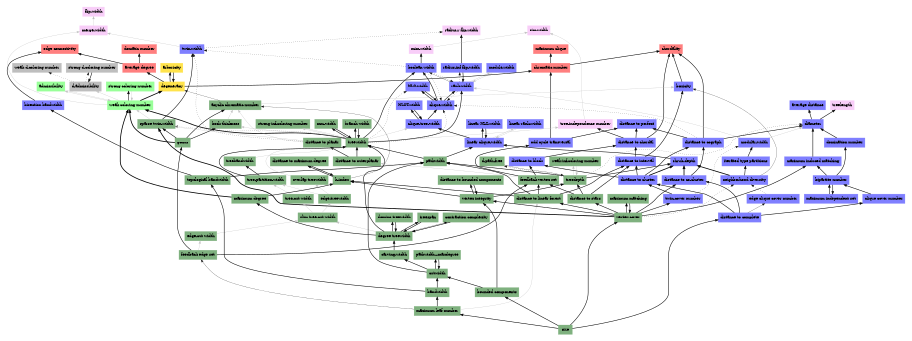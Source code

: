 digraph parameter_inclusions_VowkuW {
	node [color=lightblue2 style=filled]
	margin=0.04 size="6,6"
	rankdir = BT
	"n_mHtXUU" [label="maximum independent set" URL="/parameters/html/mHtXUU" color="#7f7fff" shape=box]
	"n_hbfWwE" [label="distance to co-cluster" URL="/parameters/html/hbfWwE" color="#7f7fff" shape=box]
	"n_GzMYlT" [label="maximum induced matching" URL="/parameters/html/GzMYlT" color="#7f7fff" shape=box]
	"n_z0y4TW" [label="average degree" URL="/parameters/html/z0y4TW" color="#ff7f7f" shape=box]
	"n_a7MpiT" [label="boxicity" URL="/parameters/html/a7MpiT" color="#7f7fff" shape=box]
	"n_nCWUh3" [label="degree treewidth" URL="/parameters/html/nCWUh3" color="#7fb17f" shape=box]
	"n_BN92vX" [label="maximum leaf number" URL="/parameters/html/BN92vX" color="#7fb17f" shape=box]
	"n_TLx1pz" [label="cutwidth" URL="/parameters/html/TLx1pz" color="#7fb17f" shape=box]
	"n_UWmTKl" [label="merge-width" URL="/parameters/html/UWmTKl" color="#f8cdf8" shape=box]
	"n_EV3FqL" [label="module-width" URL="/parameters/html/EV3FqL" color="#7f7fff" shape=box]
	"n_zH8PpT" [label="average distance" URL="/parameters/html/zH8PpT" color="#7f7fff" shape=box]
	"n_Xrpbv7" [label="NLC-width" URL="/parameters/html/Xrpbv7" color="#7f7fff" shape=box]
	"n_s4EiWI" [label="d-path-free" URL="/parameters/html/s4EiWI" color="#7fb17f" shape=box]
	"n_mOri44" [label="NLCT-width" URL="/parameters/html/mOri44" color="#7f7fff" shape=box]
	"n_lIcmuR" [label="branch width" URL="/parameters/html/lIcmuR" color="#7fb17f" shape=box]
	"n_RPTCxd" [label="distance to bounded components" URL="/parameters/html/RPTCxd" color="#7fb17f" shape=box]
	"n_kRR8zx" [label="distance to maximum degree" URL="/parameters/html/kRR8zx" color="#7fb17f" shape=box]
	"n_cHugsk" [label="linear rank-width" URL="/parameters/html/cHugsk" color="#7f7fff" shape=box]
	"n_VHClqR" [label="pathwidth" URL="/parameters/html/VHClqR" color="#7fb17f" shape=box]
	"n_6BWcgd" [label="pathwidth+maxdegree" URL="/parameters/html/6BWcgd" color="#7fb17f" shape=box]
	"n_2FM8hj" [label="sparse twin-width" URL="/parameters/html/2FM8hj" color="#7fb17f" shape=box]
	"n_OdZQna" [label="distance to chordal" URL="/parameters/html/OdZQna" color="#7f7fff" shape=box]
	"n_PxVh3F" [label="strong coloring number" URL="/parameters/html/PxVh3F" color="#99ff99" shape=box]
	"n_aEGv5N" [label="sim-width" URL="/parameters/html/aEGv5N" color="#f8cdf8" shape=box]
	"n_t7c4mp" [label="bounded components" URL="/parameters/html/t7c4mp" color="#7fb17f" shape=box]
	"n_JQTHZS" [label="strong inf-coloring number" URL="/parameters/html/JQTHZS" color="#7fb17f" shape=box]
	"n_fNR6QK" [label="tree-independence number" URL="/parameters/html/fNR6QK" color="#f8cdf8" shape=box]
	"n_v4sLfO" [label="admissibility" URL="/parameters/html/v4sLfO" color="#99ff99" shape=box]
	"n_wg5HuV" [label="clique-width" URL="/parameters/html/wg5HuV" color="#7f7fff" shape=box]
	"n_8CgU0P" [label="tree-cut width" URL="/parameters/html/8CgU0P" color="#7fb17f" shape=box]
	"n_q7zHeT" [label="maximum clique" URL="/parameters/html/q7zHeT" color="#ff7f7f" shape=box]
	"n_w3LxG1" [label="treebandwidth" URL="/parameters/html/w3LxG1" color="#7fb17f" shape=box]
	"n_JA2nKw" [label="treelength" URL="/parameters/html/JA2nKw" color="#f8cdf8" shape=box]
	"n_d7vRYU" [label="mm-width" URL="/parameters/html/d7vRYU" color="#7fb17f" shape=box]
	"n_4lp9Yj" [label="vertex cover" URL="/parameters/html/4lp9Yj" color="#7fb17f" shape=box]
	"n_aEs5ap" [label="domino treewidth" URL="/parameters/html/aEs5ap" color="#7fb17f" shape=box]
	"n_KRV6tI" [label="domatic number" URL="/parameters/html/KRV6tI" color="#ff7f7f" shape=box]
	"n_gbaHdw" [label="genus" URL="/parameters/html/gbaHdw" color="#7fb17f" shape=box]
	"n_nYXiuT" [label="radius-inf flip-width" URL="/parameters/html/nYXiuT" color="#7f7fff" shape=box]
	"n_zgMenA" [label="arboricity" URL="/parameters/html/zgMenA" color="#ffe34c" shape=box]
	"n_pKi2tL" [label="edge-treewidth" URL="/parameters/html/pKi2tL" color="#7fb17f" shape=box]
	"n_dS6OgO" [label="carving-width" URL="/parameters/html/dS6OgO" color="#7fb17f" shape=box]
	"n_ZNqIlN" [label="edge-cut width" URL="/parameters/html/ZNqIlN" color="#7fb17f" shape=box]
	"n_G1Cwmc" [label="iterated type partitions" URL="/parameters/html/G1Cwmc" color="#7f7fff" shape=box]
	"n_oFvl4c" [label="slim tree-cut width" URL="/parameters/html/oFvl4c" color="#7fb17f" shape=box]
	"n_uDXX2i" [label="distance to cograph" URL="/parameters/html/uDXX2i" color="#7f7fff" shape=box]
	"n_DfwI9E" [label="weak inf-coloring number" URL="/parameters/html/DfwI9E" color="#7fb17f" shape=box]
	"n_WmIFB1" [label="mim-width" URL="/parameters/html/WmIFB1" color="#f8cdf8" shape=box]
	"n_kJZKgd" [label="distance to perfect" URL="/parameters/html/kJZKgd" color="#7f7fff" shape=box]
	"n_4bj71L" [label="modular-width" URL="/parameters/html/4bj71L" color="#7f7fff" shape=box]
	"n_F1NpDy" [label="size" URL="/parameters/html/F1NpDy" color="#7fb17f" shape=box]
	"n_fTqo40" [label="chordality" URL="/parameters/html/fTqo40" color="#ff7f7f" shape=box]
	"n_yihnem" [label="strong d-coloring number" URL="/parameters/html/yihnem" color="#bebebe" shape=box]
	"n_Pqiy2C" [label="d-admissibility" URL="/parameters/html/Pqiy2C" color="#bebebe" shape=box]
	"n_JbqZoT" [label="edge connectivity" URL="/parameters/html/JbqZoT" color="#ff7f7f" shape=box]
	"n_vMs3RS" [label="neighborhood diversity" URL="/parameters/html/vMs3RS" color="#7f7fff" shape=box]
	"n_fojquT" [label="rank-width" URL="/parameters/html/fojquT" color="#7f7fff" shape=box]
	"n_MUnHA0" [label="twin-cover number" URL="/parameters/html/MUnHA0" color="#7f7fff" shape=box]
	"n_GNOiyB" [label="feedback vertex set" URL="/parameters/html/GNOiyB" color="#7fb17f" shape=box]
	"n_IbKkUQ" [label="treespan" URL="/parameters/html/IbKkUQ" color="#7fb17f" shape=box]
	"n_wUdmUb" [label="bisection bandwidth" URL="/parameters/html/wUdmUb" color="#7f7fff" shape=box]
	"n_VomShB" [label="clique cover number" URL="/parameters/html/VomShB" color="#7f7fff" shape=box]
	"n_Ve5ruW" [label="odd cycle transversal" URL="/parameters/html/Ve5ruW" color="#7f7fff" shape=box]
	"n_5Q7fuR" [label="treewidth" URL="/parameters/html/5Q7fuR" color="#7fb17f" shape=box]
	"n_KD6n2n" [label="weak coloring number" URL="/parameters/html/KD6n2n" color="#99ff99" shape=box]
	"n_aP5a38" [label="bandwidth" URL="/parameters/html/aP5a38" color="#7fb17f" shape=box]
	"n_MLJMRH" [label="distance to planar" URL="/parameters/html/MLJMRH" color="#7fb17f" shape=box]
	"n_7P9WUz" [label="clique-tree-width" URL="/parameters/html/7P9WUz" color="#7f7fff" shape=box]
	"n_HTk9PZ" [label="feedback edge set" URL="/parameters/html/HTk9PZ" color="#7fb17f" shape=box]
	"n_QGZuUW" [label="acyclic chromatic number" URL="/parameters/html/QGZuUW" color="#7fb17f" shape=box]
	"n_OrH7et" [label="twin-width" URL="/parameters/html/OrH7et" color="#7f7fff" shape=box]
	"n_2LDMQ6" [label="distance to complete" URL="/parameters/html/2LDMQ6" color="#7f7fff" shape=box]
	"n_LlWzhg" [label="contraction complexity" URL="/parameters/html/LlWzhg" color="#7fb17f" shape=box]
	"n_xNJnFb" [label="distance to block" URL="/parameters/html/xNJnFb" color="#7f7fff" shape=box]
	"n_lPHVWU" [label="distance to outerplanar" URL="/parameters/html/lPHVWU" color="#7fb17f" shape=box]
	"n_v09DMY" [label="linear NLC-width" URL="/parameters/html/v09DMY" color="#7f7fff" shape=box]
	"n_Z10jME" [label="distance to stars" URL="/parameters/html/Z10jME" color="#7fb17f" shape=box]
	"n_4DIiH0" [label="radius-r flip-width" URL="/parameters/html/4DIiH0" color="#f8cdf8" shape=box]
	"n_doijTS" [label="book thickness" URL="/parameters/html/doijTS" color="#7fb17f" shape=box]
	"n_Gq0onN" [label="domination number" URL="/parameters/html/Gq0onN" color="#7f7fff" shape=box]
	"n_GNTwUS" [label="h-index" URL="/parameters/html/GNTwUS" color="#7fb17f" shape=box]
	"n_SnA7Eq" [label="topological bandwidth" URL="/parameters/html/SnA7Eq" color="#7fb17f" shape=box]
	"n_P8yP3M" [label="overlap treewidth" URL="/parameters/html/P8yP3M" color="#7fb17f" shape=box]
	"n_QP01gs" [label="tree-partition-width" URL="/parameters/html/QP01gs" color="#7fb17f" shape=box]
	"n_3F3oc3" [label="weak d-coloring number" URL="/parameters/html/3F3oc3" color="#bebebe" shape=box]
	"n_VowkuW" [label="degeneracy" URL="/parameters/html/VowkuW" color="#ffe34c" shape=box]
	"n_UyQ5yM" [label="maximum degree" URL="/parameters/html/UyQ5yM" color="#7fb17f" shape=box]
	"n_veU7Jf" [label="maximum matching" URL="/parameters/html/veU7Jf" color="#7fb17f" shape=box]
	"n_KEP2qM" [label="treedepth" URL="/parameters/html/KEP2qM" color="#7fb17f" shape=box]
	"n_KVhJFB" [label="vertex integrity" URL="/parameters/html/KVhJFB" color="#7fb17f" shape=box]
	"n_NTgNzT" [label="shrub-depth" URL="/parameters/html/NTgNzT" color="#7f7fff" shape=box]
	"n_1dQQ87" [label="bipartite number" URL="/parameters/html/1dQQ87" color="#7f7fff" shape=box]
	"n_aXw3Co" [label="distance to cluster" URL="/parameters/html/aXw3Co" color="#7f7fff" shape=box]
	"n_jYG7BR" [label="flip-width" URL="/parameters/html/jYG7BR" color="#f8cdf8" shape=box]
	"n_A2jPWT" [label="boolean width" URL="/parameters/html/A2jPWT" color="#7f7fff" shape=box]
	"n_w7MmyW" [label="chromatic number" URL="/parameters/html/w7MmyW" color="#ff7f7f" shape=box]
	"n_yk7XP0" [label="distance to linear forest" URL="/parameters/html/yk7XP0" color="#7fb17f" shape=box]
	"n_p4bTjp" [label="diameter" URL="/parameters/html/p4bTjp" color="#7f7fff" shape=box]
	"n_AVc2K6" [label="distance to interval" URL="/parameters/html/AVc2K6" color="#7f7fff" shape=box]
	"n_nYQDv6" [label="edge clique cover number" URL="/parameters/html/nYQDv6" color="#7f7fff" shape=box]
	"n_fQj3wU" [label="linear clique-width" URL="/parameters/html/fQj3wU" color="#7f7fff" shape=box]
	"n_lPHVWU" -> "n_5Q7fuR" [label="" decorate=true lblstyle="above, sloped" weight="100" penwidth="2.0"]
	"n_MUnHA0" -> "n_aXw3Co" [label="" decorate=true lblstyle="above, sloped" weight="100" penwidth="2.0"]
	"n_JQTHZS" -> "n_5Q7fuR" [label="" decorate=true lblstyle="above, sloped" color="gray" weight="1"]
	"n_z0y4TW" -> "n_JbqZoT" [label="" decorate=true lblstyle="above, sloped" weight="100" penwidth="2.0"]
	"n_5Q7fuR" -> "n_KD6n2n" [label="" decorate=true lblstyle="above, sloped" weight="100" penwidth="3.0"]
	"n_Z10jME" -> "n_AVc2K6" [label="" decorate=true lblstyle="above, sloped" weight="100" penwidth="2.0"]
	"n_2LDMQ6" -> "n_aXw3Co" [label="" decorate=true lblstyle="above, sloped" weight="100" penwidth="2.0"]
	"n_BN92vX" -> "n_HTk9PZ" [label="" decorate=true lblstyle="above, sloped" weight="20" penwidth="0.7"]
	"n_PxVh3F" -> "n_KD6n2n" [label="" decorate=true lblstyle="above, sloped" color="gray" weight="1"]
	"n_yk7XP0" -> "n_AVc2K6" [label="" decorate=true lblstyle="above, sloped" weight="100" penwidth="2.0"]
	"n_wg5HuV" -> "n_fojquT" [label="" decorate=true lblstyle="above, sloped" weight="100" penwidth="2.0"]
	"n_F1NpDy" -> "n_t7c4mp" [label="" decorate=true lblstyle="above, sloped" weight="100" penwidth="2.0"]
	"n_yihnem" -> "n_Pqiy2C" [label="" decorate=true lblstyle="above, sloped" weight="100" penwidth="2.0"]
	"n_VHClqR" -> "n_fQj3wU" [label="" decorate=true lblstyle="above, sloped" weight="100" penwidth="2.0"]
	"n_QGZuUW" -> "n_VowkuW" [label="" decorate=true lblstyle="above, sloped" weight="20" penwidth="0.7"]
	"n_gbaHdw" -> "n_QGZuUW" [label="" decorate=true lblstyle="above, sloped" weight="100" penwidth="2.0"]
	"n_OdZQna" -> "n_fNR6QK" [label="" decorate=true lblstyle="above, sloped" weight="100" penwidth="2.0"]
	"n_HTk9PZ" -> "n_gbaHdw" [label="" decorate=true lblstyle="above, sloped" weight="100" penwidth="2.0"]
	"n_gbaHdw" -> "n_2FM8hj" [label="" decorate=true lblstyle="above, sloped" weight="100" penwidth="2.0"]
	"n_4lp9Yj" -> "n_yk7XP0" [label="" decorate=true lblstyle="above, sloped" weight="100" penwidth="2.0"]
	"n_5Q7fuR" -> "n_d7vRYU" [label="" decorate=true lblstyle="above, sloped" weight="100" penwidth="2.0"]
	"n_2LDMQ6" -> "n_VomShB" [label="" decorate=true lblstyle="above, sloped" weight="100" penwidth="2.0"]
	"n_GNTwUS" -> "n_QGZuUW" [label="" decorate=true lblstyle="above, sloped" weight="20" penwidth="0.7"]
	"n_fojquT" -> "n_A2jPWT" [label="" decorate=true lblstyle="above, sloped" weight="20" penwidth="0.7"]
	"n_4bj71L" -> "n_fojquT" [label="" decorate=true lblstyle="above, sloped" color="gray" weight="1"]
	"n_wg5HuV" -> "n_A2jPWT" [label="" decorate=true lblstyle="above, sloped" weight="100" penwidth="2.0"]
	"n_BN92vX" -> "n_yk7XP0" [label="" decorate=true lblstyle="above, sloped" color="gray" weight="1"]
	"n_cHugsk" -> "n_fQj3wU" [label="" decorate=true lblstyle="above, sloped" color="gray" weight="1"]
	"n_KD6n2n" -> "n_Pqiy2C" [label="" decorate=true lblstyle="above, sloped" color="gray" weight="1"]
	"n_4lp9Yj" -> "n_MUnHA0" [label="" decorate=true lblstyle="above, sloped" weight="100" penwidth="2.0"]
	"n_gbaHdw" -> "n_doijTS" [label="" decorate=true lblstyle="above, sloped" weight="100" penwidth="2.0"]
	"n_gbaHdw" -> "n_KD6n2n" [label="" decorate=true lblstyle="above, sloped" weight="100" penwidth="3.0"]
	"n_d7vRYU" -> "n_5Q7fuR" [label="" decorate=true lblstyle="above, sloped" weight="100" penwidth="2.0"]
	"n_nCWUh3" -> "n_oFvl4c" [label="" decorate=true lblstyle="above, sloped" color="gray" weight="1"]
	"n_nYQDv6" -> "n_vMs3RS" [label="" decorate=true lblstyle="above, sloped" style="dotted" weight="1" penwidth="1.0"]
	"n_4lp9Yj" -> "n_KVhJFB" [label="" decorate=true lblstyle="above, sloped" weight="100" penwidth="2.0"]
	"n_doijTS" -> "n_QGZuUW" [label="" decorate=true lblstyle="above, sloped" color="gray" weight="1"]
	"n_VHClqR" -> "n_5Q7fuR" [label="" decorate=true lblstyle="above, sloped" weight="100" penwidth="2.0"]
	"n_aXw3Co" -> "n_AVc2K6" [label="" decorate=true lblstyle="above, sloped" weight="100" penwidth="2.0"]
	"n_F1NpDy" -> "n_2LDMQ6" [label="" decorate=true lblstyle="above, sloped" weight="100" penwidth="2.0"]
	"n_nCWUh3" -> "n_aEs5ap" [label="" decorate=true lblstyle="above, sloped" weight="100" penwidth="2.0"]
	"n_TLx1pz" -> "n_6BWcgd" [label="" decorate=true lblstyle="above, sloped" weight="100" penwidth="2.0"]
	"n_vMs3RS" -> "n_NTgNzT" [label="" decorate=true lblstyle="above, sloped" weight="100" penwidth="3.0"]
	"n_uDXX2i" -> "n_kJZKgd" [label="" decorate=true lblstyle="above, sloped" weight="100" penwidth="2.0"]
	"n_Ve5ruW" -> "n_kJZKgd" [label="" decorate=true lblstyle="above, sloped" weight="100" penwidth="2.0"]
	"n_P8yP3M" -> "n_5Q7fuR" [label="" decorate=true lblstyle="above, sloped" color="gray" weight="1"]
	"n_Z10jME" -> "n_KEP2qM" [label="" decorate=true lblstyle="above, sloped" weight="100" penwidth="2.0"]
	"n_AVc2K6" -> "n_a7MpiT" [label="" decorate=true lblstyle="above, sloped" weight="100" penwidth="2.0"]
	"n_aXw3Co" -> "n_uDXX2i" [label="" decorate=true lblstyle="above, sloped" weight="100" penwidth="2.0"]
	"n_5Q7fuR" -> "n_7P9WUz" [label="" decorate=true lblstyle="above, sloped" color="gray" weight="1"]
	"n_fQj3wU" -> "n_7P9WUz" [label="" decorate=true lblstyle="above, sloped" weight="100" penwidth="2.0"]
	"n_Ve5ruW" -> "n_w7MmyW" [label="" decorate=true lblstyle="above, sloped" weight="100" penwidth="2.0"]
	"n_fojquT" -> "n_EV3FqL" [label="" decorate=true lblstyle="above, sloped" color="gray" weight="1"]
	"n_oFvl4c" -> "n_pKi2tL" [label="" decorate=true lblstyle="above, sloped" color="gray" weight="1"]
	"n_KD6n2n" -> "n_PxVh3F" [label="" decorate=true lblstyle="above, sloped" weight="100" penwidth="2.0"]
	"n_vMs3RS" -> "n_a7MpiT" [label="" decorate=true lblstyle="above, sloped" weight="20" penwidth="0.7"]
	"n_A2jPWT" -> "n_WmIFB1" [label="" decorate=true lblstyle="above, sloped" weight="100" penwidth="2.0"]
	"n_QP01gs" -> "n_w3LxG1" [label="" decorate=true lblstyle="above, sloped" weight="100" penwidth="2.0"]
	"n_HTk9PZ" -> "n_ZNqIlN" [label="" decorate=true lblstyle="above, sloped" color="gray" weight="1"]
	"n_z0y4TW" -> "n_KRV6tI" [label="" decorate=true lblstyle="above, sloped" weight="100" penwidth="2.0"]
	"n_OdZQna" -> "n_kJZKgd" [label="" decorate=true lblstyle="above, sloped" weight="100" penwidth="2.0"]
	"n_4lp9Yj" -> "n_GzMYlT" [label="" decorate=true lblstyle="above, sloped" weight="100" penwidth="2.0"]
	"n_LlWzhg" -> "n_nCWUh3" [label="" decorate=true lblstyle="above, sloped" weight="100" penwidth="2.0"]
	"n_aXw3Co" -> "n_NTgNzT" [label="" decorate=true lblstyle="above, sloped" weight="100" penwidth="3.0"]
	"n_fojquT" -> "n_wg5HuV" [label="" decorate=true lblstyle="above, sloped" style="dotted" weight="1" penwidth="1.0"]
	"n_yk7XP0" -> "n_GNOiyB" [label="" decorate=true lblstyle="above, sloped" weight="100" penwidth="2.0"]
	"n_AVc2K6" -> "n_OdZQna" [label="" decorate=true lblstyle="above, sloped" weight="100" penwidth="2.0"]
	"n_Z10jME" -> "n_GNOiyB" [label="" decorate=true lblstyle="above, sloped" weight="100" penwidth="2.0"]
	"n_uDXX2i" -> "n_wg5HuV" [label="" decorate=true lblstyle="above, sloped" style="dotted" weight="1" penwidth="1.0"]
	"n_1dQQ87" -> "n_mHtXUU" [label="" decorate=true lblstyle="above, sloped" weight="100" penwidth="2.0"]
	"n_fQj3wU" -> "n_v09DMY" [label="" decorate=true lblstyle="above, sloped" weight="100" penwidth="2.0"]
	"n_KEP2qM" -> "n_p4bTjp" [label="" decorate=true lblstyle="above, sloped" style="dotted" weight="1" penwidth="1.0"]
	"n_hbfWwE" -> "n_uDXX2i" [label="" decorate=true lblstyle="above, sloped" weight="100" penwidth="2.0"]
	"n_IbKkUQ" -> "n_nCWUh3" [label="" decorate=true lblstyle="above, sloped" weight="100" penwidth="2.0"]
	"n_yk7XP0" -> "n_GNTwUS" [label="" decorate=true lblstyle="above, sloped" weight="100" penwidth="2.0"]
	"n_p4bTjp" -> "n_zH8PpT" [label="" decorate=true lblstyle="above, sloped" weight="100" penwidth="2.0"]
	"n_nCWUh3" -> "n_UyQ5yM" [label="" decorate=true lblstyle="above, sloped" weight="100" penwidth="2.0"]
	"n_KD6n2n" -> "n_UWmTKl" [label="" decorate=true lblstyle="above, sloped" color="gray" weight="1"]
	"n_v09DMY" -> "n_fQj3wU" [label="" decorate=true lblstyle="above, sloped" weight="100" penwidth="2.0"]
	"n_a7MpiT" -> "n_fTqo40" [label="" decorate=true lblstyle="above, sloped" weight="100" penwidth="2.0"]
	"n_2FM8hj" -> "n_OrH7et" [label="" decorate=true lblstyle="above, sloped" weight="100" penwidth="2.0"]
	"n_fojquT" -> "n_nYXiuT" [label="" decorate=true lblstyle="above, sloped" style="dotted" weight="1" penwidth="1.0"]
	"n_4lp9Yj" -> "n_Z10jME" [label="" decorate=true lblstyle="above, sloped" weight="100" penwidth="2.0"]
	"n_Pqiy2C" -> "n_3F3oc3" [label="" decorate=true lblstyle="above, sloped" style="dotted" weight="1" penwidth="0.8"]
	"n_4lp9Yj" -> "n_veU7Jf" [label="" decorate=true lblstyle="above, sloped" weight="100" penwidth="2.0"]
	"n_Gq0onN" -> "n_p4bTjp" [label="" decorate=true lblstyle="above, sloped" weight="100" penwidth="2.0"]
	"n_4lp9Yj" -> "n_hbfWwE" [label="" decorate=true lblstyle="above, sloped" weight="100" penwidth="2.0"]
	"n_1dQQ87" -> "n_GzMYlT" [label="" decorate=true lblstyle="above, sloped" weight="100" penwidth="2.0"]
	"n_TLx1pz" -> "n_dS6OgO" [label="" decorate=true lblstyle="above, sloped" weight="100" penwidth="2.0"]
	"n_5Q7fuR" -> "n_fojquT" [label="" decorate=true lblstyle="above, sloped" weight="100" penwidth="2.0"]
	"n_7P9WUz" -> "n_wg5HuV" [label="" decorate=true lblstyle="above, sloped" weight="100" penwidth="2.0"]
	"n_t7c4mp" -> "n_KVhJFB" [label="" decorate=true lblstyle="above, sloped" weight="100" penwidth="2.0"]
	"n_mHtXUU" -> "n_1dQQ87" [label="" decorate=true lblstyle="above, sloped" weight="100" penwidth="2.0"]
	"n_5Q7fuR" -> "n_2FM8hj" [label="" decorate=true lblstyle="above, sloped" style="dotted" weight="1" penwidth="0.8"]
	"n_5Q7fuR" -> "n_JQTHZS" [label="" decorate=true lblstyle="above, sloped" color="gray" weight="1"]
	"n_lPHVWU" -> "n_MLJMRH" [label="" decorate=true lblstyle="above, sloped" weight="100" penwidth="2.0"]
	"n_4lp9Yj" -> "n_2FM8hj" [label="" decorate=true lblstyle="above, sloped" weight="100" penwidth="3.0"]
	"n_fQj3wU" -> "n_cHugsk" [label="" decorate=true lblstyle="above, sloped" color="gray" weight="1"]
	"n_RPTCxd" -> "n_KVhJFB" [label="" decorate=true lblstyle="above, sloped" weight="100" penwidth="2.0"]
	"n_yk7XP0" -> "n_VHClqR" [label="" decorate=true lblstyle="above, sloped" weight="100" penwidth="2.0"]
	"n_HTk9PZ" -> "n_GNOiyB" [label="" decorate=true lblstyle="above, sloped" weight="100" penwidth="2.0"]
	"n_w7MmyW" -> "n_q7zHeT" [label="" decorate=true lblstyle="above, sloped" weight="100" penwidth="2.0"]
	"n_OrH7et" -> "n_4DIiH0" [label="" decorate=true lblstyle="above, sloped" style="dotted" weight="1" penwidth="1.0"]
	"n_OrH7et" -> "n_UWmTKl" [label="" decorate=true lblstyle="above, sloped" color="gray" weight="1"]
	"n_fNR6QK" -> "n_aEGv5N" [label="" decorate=true lblstyle="above, sloped" color="gray" weight="1"]
	"n_wg5HuV" -> "n_Xrpbv7" [label="" decorate=true lblstyle="above, sloped" weight="100" penwidth="2.0"]
	"n_2FM8hj" -> "n_KD6n2n" [label="" decorate=true lblstyle="above, sloped" color="gray" weight="1"]
	"n_GNTwUS" -> "n_kRR8zx" [label="" decorate=true lblstyle="above, sloped" weight="100" penwidth="2.0"]
	"n_KVhJFB" -> "n_GNTwUS" [label="" decorate=true lblstyle="above, sloped" weight="100" penwidth="2.0"]
	"n_KD6n2n" -> "n_VowkuW" [label="" decorate=true lblstyle="above, sloped" weight="100" penwidth="3.0"]
	"n_GzMYlT" -> "n_p4bTjp" [label="" decorate=true lblstyle="above, sloped" weight="100" penwidth="2.0"]
	"n_SnA7Eq" -> "n_VHClqR" [label="" decorate=true lblstyle="above, sloped" weight="100" penwidth="2.0"]
	"n_VowkuW" -> "n_zgMenA" [label="" decorate=true lblstyle="above, sloped" weight="100" penwidth="2.0"]
	"n_uDXX2i" -> "n_p4bTjp" [label="" decorate=true lblstyle="above, sloped" weight="100" penwidth="2.0"]
	"n_5Q7fuR" -> "n_Xrpbv7" [label="" decorate=true lblstyle="above, sloped" style="dotted" weight="1" penwidth="1.0"]
	"n_OdZQna" -> "n_fTqo40" [label="" decorate=true lblstyle="above, sloped" weight="100" penwidth="2.0"]
	"n_QGZuUW" -> "n_a7MpiT" [label="" decorate=true lblstyle="above, sloped" color="gray" weight="1"]
	"n_KEP2qM" -> "n_VHClqR" [label="" decorate=true lblstyle="above, sloped" weight="100" penwidth="2.0"]
	"n_pKi2tL" -> "n_P8yP3M" [label="" decorate=true lblstyle="above, sloped" color="gray" weight="1"]
	"n_DfwI9E" -> "n_KEP2qM" [label="" decorate=true lblstyle="above, sloped" color="gray" weight="1"]
	"n_GNOiyB" -> "n_lPHVWU" [label="" decorate=true lblstyle="above, sloped" color="gray" weight="1"]
	"n_EV3FqL" -> "n_fojquT" [label="" decorate=true lblstyle="above, sloped" color="gray" weight="1"]
	"n_wUdmUb" -> "n_JbqZoT" [label="" decorate=true lblstyle="above, sloped" weight="100" penwidth="2.0"]
	"n_GNOiyB" -> "n_xNJnFb" [label="" decorate=true lblstyle="above, sloped" weight="100" penwidth="2.0"]
	"n_6BWcgd" -> "n_TLx1pz" [label="" decorate=true lblstyle="above, sloped" weight="100" penwidth="2.0"]
	"n_Pqiy2C" -> "n_yihnem" [label="" decorate=true lblstyle="above, sloped" style="dotted" weight="1" penwidth="0.8"]
	"n_nCWUh3" -> "n_5Q7fuR" [label="" decorate=true lblstyle="above, sloped" weight="100" penwidth="2.0"]
	"n_MUnHA0" -> "n_4bj71L" [label="" decorate=true lblstyle="above, sloped" style="dotted" weight="1" penwidth="1.0"]
	"n_5Q7fuR" -> "n_fNR6QK" [label="" decorate=true lblstyle="above, sloped" color="gray" weight="1"]
	"n_v4sLfO" -> "n_KD6n2n" [label="" decorate=true lblstyle="above, sloped" color="gray" weight="1"]
	"n_A2jPWT" -> "n_wg5HuV" [label="" decorate=true lblstyle="above, sloped" style="dotted" weight="1" penwidth="1.0"]
	"n_MLJMRH" -> "n_2FM8hj" [label="" decorate=true lblstyle="above, sloped" color="gray" weight="1"]
	"n_UyQ5yM" -> "n_GNTwUS" [label="" decorate=true lblstyle="above, sloped" weight="100" penwidth="2.0"]
	"n_vMs3RS" -> "n_G1Cwmc" [label="" decorate=true lblstyle="above, sloped" weight="100" penwidth="2.0"]
	"n_KEP2qM" -> "n_s4EiWI" [label="" decorate=true lblstyle="above, sloped" style="dotted" weight="1" penwidth="1.0"]
	"n_NTgNzT" -> "n_fQj3wU" [label="" decorate=true lblstyle="above, sloped" weight="100" penwidth="2.0"]
	"n_KEP2qM" -> "n_DfwI9E" [label="" decorate=true lblstyle="above, sloped" color="gray" weight="1"]
	"n_MLJMRH" -> "n_QGZuUW" [label="" decorate=true lblstyle="above, sloped" color="gray" weight="1"]
	"n_nYXiuT" -> "n_fojquT" [label="" decorate=true lblstyle="above, sloped" weight="100" penwidth="2.0"]
	"n_p4bTjp" -> "n_JA2nKw" [label="" decorate=true lblstyle="above, sloped" weight="100" penwidth="2.0"]
	"n_aP5a38" -> "n_TLx1pz" [label="" decorate=true lblstyle="above, sloped" weight="100" penwidth="2.0"]
	"n_Xrpbv7" -> "n_wg5HuV" [label="" decorate=true lblstyle="above, sloped" weight="100" penwidth="2.0"]
	"n_ZNqIlN" -> "n_oFvl4c" [label="" decorate=true lblstyle="above, sloped" color="gray" weight="1"]
	"n_A2jPWT" -> "n_fojquT" [label="" decorate=true lblstyle="above, sloped" style="dotted" weight="1" penwidth="1.0"]
	"n_veU7Jf" -> "n_4lp9Yj" [label="" decorate=true lblstyle="above, sloped" weight="100" penwidth="2.0"]
	"n_A2jPWT" -> "n_OrH7et" [label="" decorate=true lblstyle="above, sloped" style="dotted" weight="1" penwidth="1.0"]
	"n_5Q7fuR" -> "n_A2jPWT" [label="" decorate=true lblstyle="above, sloped" weight="100" penwidth="2.0"]
	"n_KVhJFB" -> "n_RPTCxd" [label="" decorate=true lblstyle="above, sloped" weight="100" penwidth="2.0"]
	"n_pKi2tL" -> "n_QP01gs" [label="" decorate=true lblstyle="above, sloped" color="gray" weight="1"]
	"n_aEs5ap" -> "n_nCWUh3" [label="" decorate=true lblstyle="above, sloped" weight="100" penwidth="2.0"]
	"n_xNJnFb" -> "n_OdZQna" [label="" decorate=true lblstyle="above, sloped" weight="100" penwidth="2.0"]
	"n_aXw3Co" -> "n_xNJnFb" [label="" decorate=true lblstyle="above, sloped" weight="100" penwidth="2.0"]
	"n_VowkuW" -> "n_w7MmyW" [label="" decorate=true lblstyle="above, sloped" weight="100" penwidth="2.0"]
	"n_GNOiyB" -> "n_Ve5ruW" [label="" decorate=true lblstyle="above, sloped" weight="100" penwidth="2.0"]
	"n_1dQQ87" -> "n_Gq0onN" [label="" decorate=true lblstyle="above, sloped" weight="100" penwidth="2.0"]
	"n_2LDMQ6" -> "n_nYQDv6" [label="" decorate=true lblstyle="above, sloped" weight="20" penwidth="0.7"]
	"n_lIcmuR" -> "n_5Q7fuR" [label="" decorate=true lblstyle="above, sloped" weight="100" penwidth="2.0"]
	"n_F1NpDy" -> "n_4lp9Yj" [label="" decorate=true lblstyle="above, sloped" weight="100" penwidth="2.0"]
	"n_2LDMQ6" -> "n_hbfWwE" [label="" decorate=true lblstyle="above, sloped" weight="100" penwidth="2.0"]
	"n_TLx1pz" -> "n_VHClqR" [label="" decorate=true lblstyle="above, sloped" weight="100" penwidth="2.0"]
	"n_uDXX2i" -> "n_fTqo40" [label="" decorate=true lblstyle="above, sloped" weight="100" penwidth="2.0"]
	"n_w7MmyW" -> "n_fTqo40" [label="" decorate=true lblstyle="above, sloped" weight="100" penwidth="2.0"]
	"n_5Q7fuR" -> "n_lIcmuR" [label="" decorate=true lblstyle="above, sloped" weight="100" penwidth="2.0"]
	"n_QP01gs" -> "n_5Q7fuR" [label="" decorate=true lblstyle="above, sloped" weight="100" penwidth="2.0"]
	"n_hbfWwE" -> "n_NTgNzT" [label="" decorate=true lblstyle="above, sloped" weight="100" penwidth="3.0"]
	"n_UyQ5yM" -> "n_KD6n2n" [label="" decorate=true lblstyle="above, sloped" weight="100" penwidth="3.0"]
	"n_5Q7fuR" -> "n_doijTS" [label="" decorate=true lblstyle="above, sloped" color="gray" weight="1"]
	"n_KEP2qM" -> "n_NTgNzT" [label="" decorate=true lblstyle="above, sloped" weight="100" penwidth="2.0"]
	"n_nCWUh3" -> "n_LlWzhg" [label="" decorate=true lblstyle="above, sloped" weight="20" penwidth="0.7"]
	"n_7P9WUz" -> "n_mOri44" [label="" decorate=true lblstyle="above, sloped" weight="100" penwidth="2.0"]
	"n_nYXiuT" -> "n_4DIiH0" [label="" decorate=true lblstyle="above, sloped" weight="100" penwidth="2.0"]
	"n_KD6n2n" -> "n_v4sLfO" [label="" decorate=true lblstyle="above, sloped" color="gray" weight="1"]
	"n_8CgU0P" -> "n_QP01gs" [label="" decorate=true lblstyle="above, sloped" color="gray" weight="1"]
	"n_t7c4mp" -> "n_TLx1pz" [label="" decorate=true lblstyle="above, sloped" weight="100" penwidth="2.0"]
	"n_oFvl4c" -> "n_8CgU0P" [label="" decorate=true lblstyle="above, sloped" color="gray" weight="1"]
	"n_F1NpDy" -> "n_BN92vX" [label="" decorate=true lblstyle="above, sloped" weight="100" penwidth="2.0"]
	"n_nCWUh3" -> "n_IbKkUQ" [label="" decorate=true lblstyle="above, sloped" weight="100" penwidth="2.0"]
	"n_WmIFB1" -> "n_aEGv5N" [label="" decorate=true lblstyle="above, sloped" color="gray" weight="1"]
	"n_zgMenA" -> "n_VowkuW" [label="" decorate=true lblstyle="above, sloped" weight="100" penwidth="2.0"]
	"n_KVhJFB" -> "n_KEP2qM" [label="" decorate=true lblstyle="above, sloped" weight="100" penwidth="2.0"]
	"n_MLJMRH" -> "n_OrH7et" [label="" decorate=true lblstyle="above, sloped" style="dotted" weight="1" penwidth="1.0"]
	"n_VomShB" -> "n_1dQQ87" [label="" decorate=true lblstyle="above, sloped" weight="100" penwidth="2.0"]
	"n_SnA7Eq" -> "n_wUdmUb" [label="" decorate=true lblstyle="above, sloped" weight="100" penwidth="2.0"]
	"n_mOri44" -> "n_7P9WUz" [label="" decorate=true lblstyle="above, sloped" weight="100" penwidth="2.0"]
	"n_5Q7fuR" -> "n_wg5HuV" [label="" decorate=true lblstyle="above, sloped" style="dotted" weight="1" penwidth="1.0"]
	"n_4bj71L" -> "n_p4bTjp" [label="" decorate=true lblstyle="above, sloped" color="gray" weight="1"]
	"n_s4EiWI" -> "n_KEP2qM" [label="" decorate=true lblstyle="above, sloped" weight="20" penwidth="0.7"]
	"n_VowkuW" -> "n_z0y4TW" [label="" decorate=true lblstyle="above, sloped" weight="100" penwidth="2.0"]
	"n_aP5a38" -> "n_SnA7Eq" [label="" decorate=true lblstyle="above, sloped" weight="100" penwidth="2.0"]
	"n_dS6OgO" -> "n_nCWUh3" [label="" decorate=true lblstyle="above, sloped" weight="100" penwidth="2.0"]
	"n_BN92vX" -> "n_aP5a38" [label="" decorate=true lblstyle="above, sloped" weight="100" penwidth="2.0"]
	"n_UWmTKl" -> "n_jYG7BR" [label="" decorate=true lblstyle="above, sloped" color="gray" weight="1"]
	"n_4lp9Yj" -> "n_vMs3RS" [label="" decorate=true lblstyle="above, sloped" style="dotted" weight="1" penwidth="1.0"]
	"n_G1Cwmc" -> "n_4bj71L" [label="" decorate=true lblstyle="above, sloped" weight="100" penwidth="2.0"]
	"n_w3LxG1" -> "n_5Q7fuR" [label="" decorate=true lblstyle="above, sloped" color="gray" weight="1"]
	"n_kRR8zx" -> "n_GNTwUS" [label="" decorate=true lblstyle="above, sloped" weight="100" penwidth="2.0"]
}

